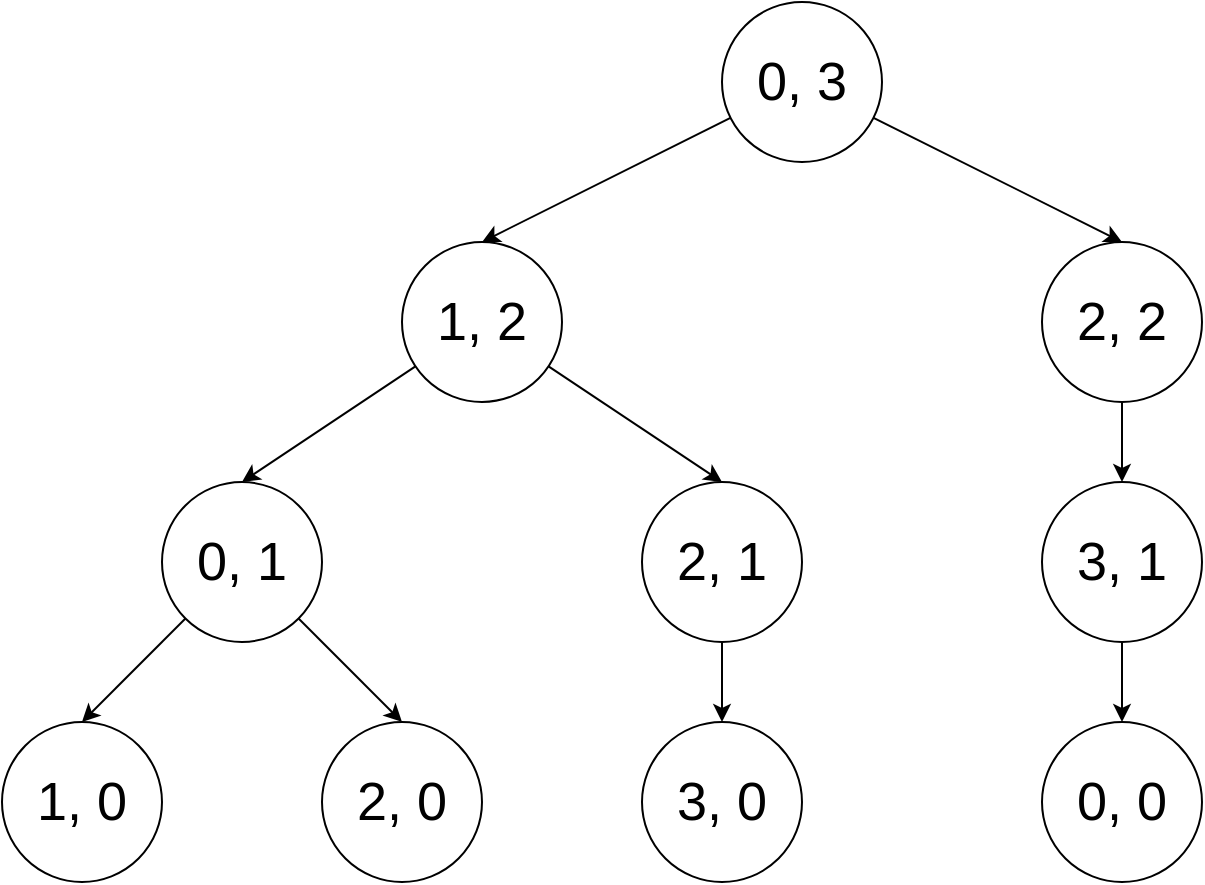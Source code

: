 <mxfile version="17.4.3" type="device"><diagram id="y_GUfcjmqxz1tPw471TL" name="Page-1"><mxGraphModel dx="1422" dy="752" grid="1" gridSize="10" guides="1" tooltips="1" connect="1" arrows="1" fold="1" page="1" pageScale="1" pageWidth="850" pageHeight="1100" math="0" shadow="0"><root><mxCell id="0"/><mxCell id="1" parent="0"/><mxCell id="zo4bfHjIIS-EQb7CEIMd-45" style="edgeStyle=none;rounded=0;jumpStyle=none;orthogonalLoop=1;jettySize=auto;html=1;entryX=0.5;entryY=0;entryDx=0;entryDy=0;fontSize=27;strokeColor=default;" edge="1" parent="1" source="zo4bfHjIIS-EQb7CEIMd-1" target="zo4bfHjIIS-EQb7CEIMd-42"><mxGeometry relative="1" as="geometry"/></mxCell><mxCell id="zo4bfHjIIS-EQb7CEIMd-46" style="edgeStyle=none;rounded=0;jumpStyle=none;orthogonalLoop=1;jettySize=auto;html=1;entryX=0.5;entryY=0;entryDx=0;entryDy=0;fontSize=27;strokeColor=default;" edge="1" parent="1" source="zo4bfHjIIS-EQb7CEIMd-1" target="zo4bfHjIIS-EQb7CEIMd-43"><mxGeometry relative="1" as="geometry"/></mxCell><mxCell id="zo4bfHjIIS-EQb7CEIMd-1" value="&lt;font style=&quot;font-size: 27px&quot;&gt;0, 3&lt;br&gt;&lt;/font&gt;" style="ellipse;whiteSpace=wrap;html=1;" vertex="1" parent="1"><mxGeometry x="360" y="120" width="80" height="80" as="geometry"/></mxCell><mxCell id="zo4bfHjIIS-EQb7CEIMd-56" style="edgeStyle=none;rounded=0;jumpStyle=none;orthogonalLoop=1;jettySize=auto;html=1;entryX=0.5;entryY=0;entryDx=0;entryDy=0;fontSize=27;strokeColor=default;" edge="1" parent="1" source="zo4bfHjIIS-EQb7CEIMd-42" target="zo4bfHjIIS-EQb7CEIMd-48"><mxGeometry relative="1" as="geometry"/></mxCell><mxCell id="zo4bfHjIIS-EQb7CEIMd-57" style="edgeStyle=none;rounded=0;jumpStyle=none;orthogonalLoop=1;jettySize=auto;html=1;entryX=0.5;entryY=0;entryDx=0;entryDy=0;fontSize=27;strokeColor=default;" edge="1" parent="1" source="zo4bfHjIIS-EQb7CEIMd-42" target="zo4bfHjIIS-EQb7CEIMd-47"><mxGeometry relative="1" as="geometry"/></mxCell><mxCell id="zo4bfHjIIS-EQb7CEIMd-42" value="&lt;font style=&quot;font-size: 27px&quot;&gt;1, 2&lt;br&gt;&lt;/font&gt;" style="ellipse;whiteSpace=wrap;html=1;" vertex="1" parent="1"><mxGeometry x="200" y="240" width="80" height="80" as="geometry"/></mxCell><mxCell id="zo4bfHjIIS-EQb7CEIMd-54" style="edgeStyle=none;rounded=0;jumpStyle=none;orthogonalLoop=1;jettySize=auto;html=1;entryX=0.5;entryY=0;entryDx=0;entryDy=0;fontSize=27;strokeColor=default;" edge="1" parent="1" source="zo4bfHjIIS-EQb7CEIMd-43" target="zo4bfHjIIS-EQb7CEIMd-49"><mxGeometry relative="1" as="geometry"/></mxCell><mxCell id="zo4bfHjIIS-EQb7CEIMd-43" value="&lt;font style=&quot;font-size: 27px&quot;&gt;2, 2&lt;br&gt;&lt;/font&gt;" style="ellipse;whiteSpace=wrap;html=1;" vertex="1" parent="1"><mxGeometry x="520" y="240" width="80" height="80" as="geometry"/></mxCell><mxCell id="zo4bfHjIIS-EQb7CEIMd-59" style="edgeStyle=none;rounded=0;jumpStyle=none;orthogonalLoop=1;jettySize=auto;html=1;entryX=0.5;entryY=0;entryDx=0;entryDy=0;fontSize=27;strokeColor=default;" edge="1" parent="1" source="zo4bfHjIIS-EQb7CEIMd-47" target="zo4bfHjIIS-EQb7CEIMd-52"><mxGeometry relative="1" as="geometry"/></mxCell><mxCell id="zo4bfHjIIS-EQb7CEIMd-60" style="edgeStyle=none;rounded=0;jumpStyle=none;orthogonalLoop=1;jettySize=auto;html=1;entryX=0.5;entryY=0;entryDx=0;entryDy=0;fontSize=27;strokeColor=default;" edge="1" parent="1" source="zo4bfHjIIS-EQb7CEIMd-47" target="zo4bfHjIIS-EQb7CEIMd-53"><mxGeometry relative="1" as="geometry"/></mxCell><mxCell id="zo4bfHjIIS-EQb7CEIMd-47" value="&lt;font style=&quot;font-size: 27px&quot;&gt;0, 1&lt;br&gt;&lt;/font&gt;" style="ellipse;whiteSpace=wrap;html=1;" vertex="1" parent="1"><mxGeometry x="80" y="360" width="80" height="80" as="geometry"/></mxCell><mxCell id="zo4bfHjIIS-EQb7CEIMd-58" style="edgeStyle=none;rounded=0;jumpStyle=none;orthogonalLoop=1;jettySize=auto;html=1;entryX=0.5;entryY=0;entryDx=0;entryDy=0;fontSize=27;strokeColor=default;" edge="1" parent="1" source="zo4bfHjIIS-EQb7CEIMd-48" target="zo4bfHjIIS-EQb7CEIMd-51"><mxGeometry relative="1" as="geometry"/></mxCell><mxCell id="zo4bfHjIIS-EQb7CEIMd-48" value="&lt;font style=&quot;font-size: 27px&quot;&gt;2, 1&lt;br&gt;&lt;/font&gt;" style="ellipse;whiteSpace=wrap;html=1;" vertex="1" parent="1"><mxGeometry x="320" y="360" width="80" height="80" as="geometry"/></mxCell><mxCell id="zo4bfHjIIS-EQb7CEIMd-55" style="edgeStyle=none;rounded=0;jumpStyle=none;orthogonalLoop=1;jettySize=auto;html=1;entryX=0.5;entryY=0;entryDx=0;entryDy=0;fontSize=27;strokeColor=default;" edge="1" parent="1" source="zo4bfHjIIS-EQb7CEIMd-49" target="zo4bfHjIIS-EQb7CEIMd-50"><mxGeometry relative="1" as="geometry"/></mxCell><mxCell id="zo4bfHjIIS-EQb7CEIMd-49" value="&lt;font style=&quot;font-size: 27px&quot;&gt;3, 1&lt;br&gt;&lt;/font&gt;" style="ellipse;whiteSpace=wrap;html=1;" vertex="1" parent="1"><mxGeometry x="520" y="360" width="80" height="80" as="geometry"/></mxCell><mxCell id="zo4bfHjIIS-EQb7CEIMd-50" value="&lt;font style=&quot;font-size: 27px&quot;&gt;0, 0&lt;br&gt;&lt;/font&gt;" style="ellipse;whiteSpace=wrap;html=1;" vertex="1" parent="1"><mxGeometry x="520" y="480" width="80" height="80" as="geometry"/></mxCell><mxCell id="zo4bfHjIIS-EQb7CEIMd-51" value="&lt;font style=&quot;font-size: 27px&quot;&gt;3, 0&lt;br&gt;&lt;/font&gt;" style="ellipse;whiteSpace=wrap;html=1;" vertex="1" parent="1"><mxGeometry x="320" y="480" width="80" height="80" as="geometry"/></mxCell><mxCell id="zo4bfHjIIS-EQb7CEIMd-52" value="&lt;font style=&quot;font-size: 27px&quot;&gt;2, 0&lt;br&gt;&lt;/font&gt;" style="ellipse;whiteSpace=wrap;html=1;" vertex="1" parent="1"><mxGeometry x="160" y="480" width="80" height="80" as="geometry"/></mxCell><mxCell id="zo4bfHjIIS-EQb7CEIMd-53" value="&lt;font style=&quot;font-size: 27px&quot;&gt;1, 0&lt;br&gt;&lt;/font&gt;" style="ellipse;whiteSpace=wrap;html=1;" vertex="1" parent="1"><mxGeometry y="480" width="80" height="80" as="geometry"/></mxCell></root></mxGraphModel></diagram></mxfile>